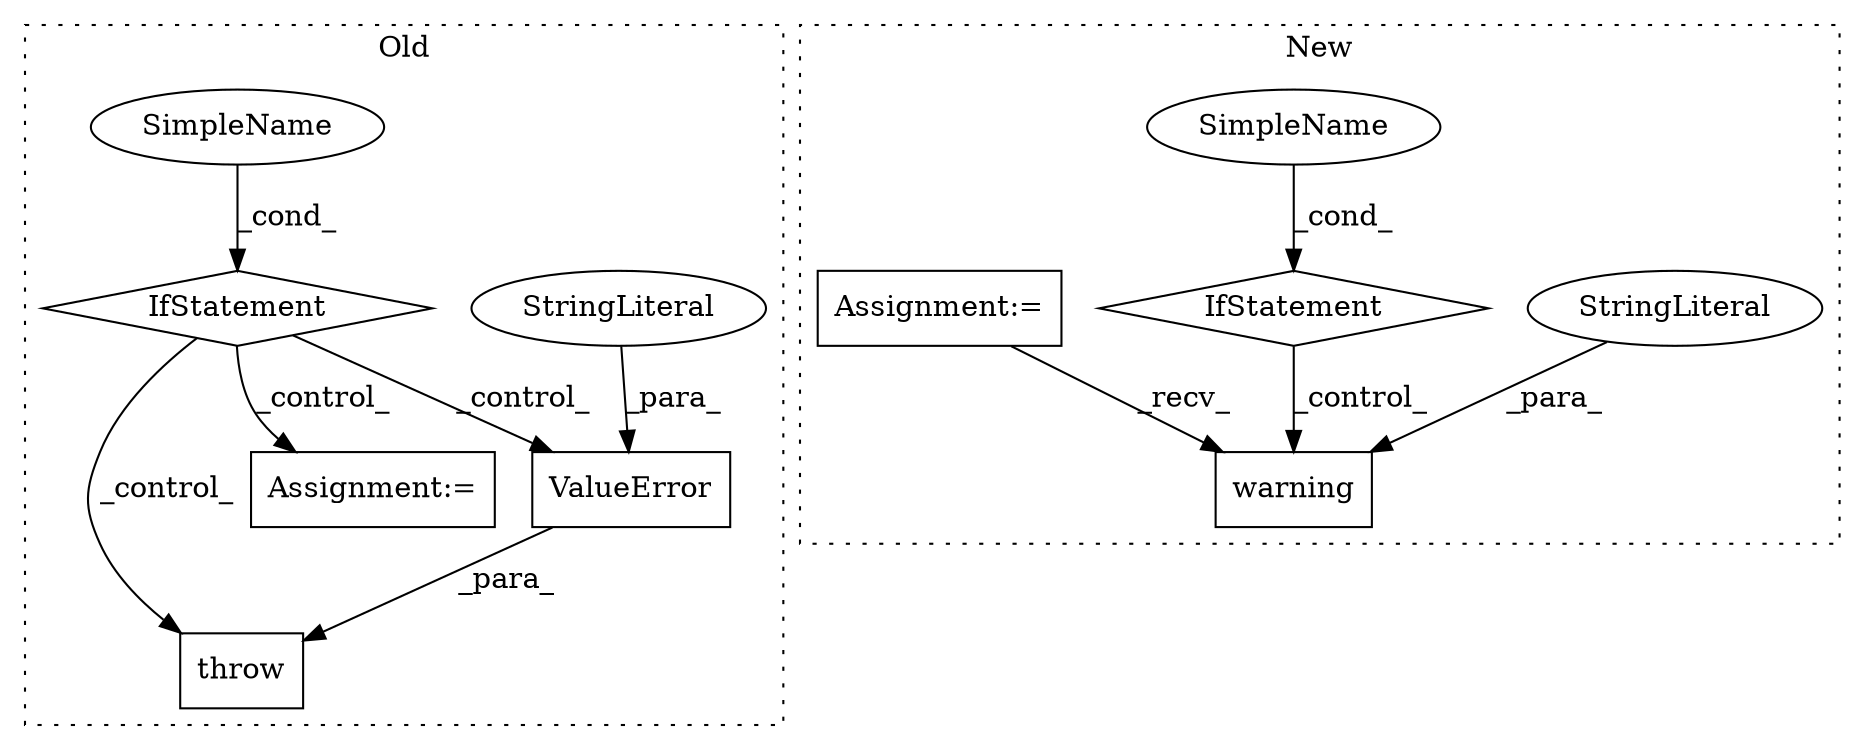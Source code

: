 digraph G {
subgraph cluster0 {
1 [label="ValueError" a="32" s="2086,2159" l="11,1" shape="box"];
3 [label="throw" a="53" s="2080" l="6" shape="box"];
5 [label="StringLiteral" a="45" s="2097" l="62" shape="ellipse"];
6 [label="SimpleName" a="42" s="" l="" shape="ellipse"];
8 [label="IfStatement" a="25" s="2009,2070" l="4,2" shape="diamond"];
11 [label="Assignment:=" a="7" s="2991" l="1" shape="box"];
label = "Old";
style="dotted";
}
subgraph cluster1 {
2 [label="warning" a="32" s="3033,3228" l="8,1" shape="box"];
4 [label="StringLiteral" a="45" s="3041" l="187" shape="ellipse"];
7 [label="IfStatement" a="25" s="2974,3013" l="4,2" shape="diamond"];
9 [label="SimpleName" a="42" s="" l="" shape="ellipse"];
10 [label="Assignment:=" a="7" s="1717" l="7" shape="box"];
label = "New";
style="dotted";
}
1 -> 3 [label="_para_"];
4 -> 2 [label="_para_"];
5 -> 1 [label="_para_"];
6 -> 8 [label="_cond_"];
7 -> 2 [label="_control_"];
8 -> 1 [label="_control_"];
8 -> 3 [label="_control_"];
8 -> 11 [label="_control_"];
9 -> 7 [label="_cond_"];
10 -> 2 [label="_recv_"];
}